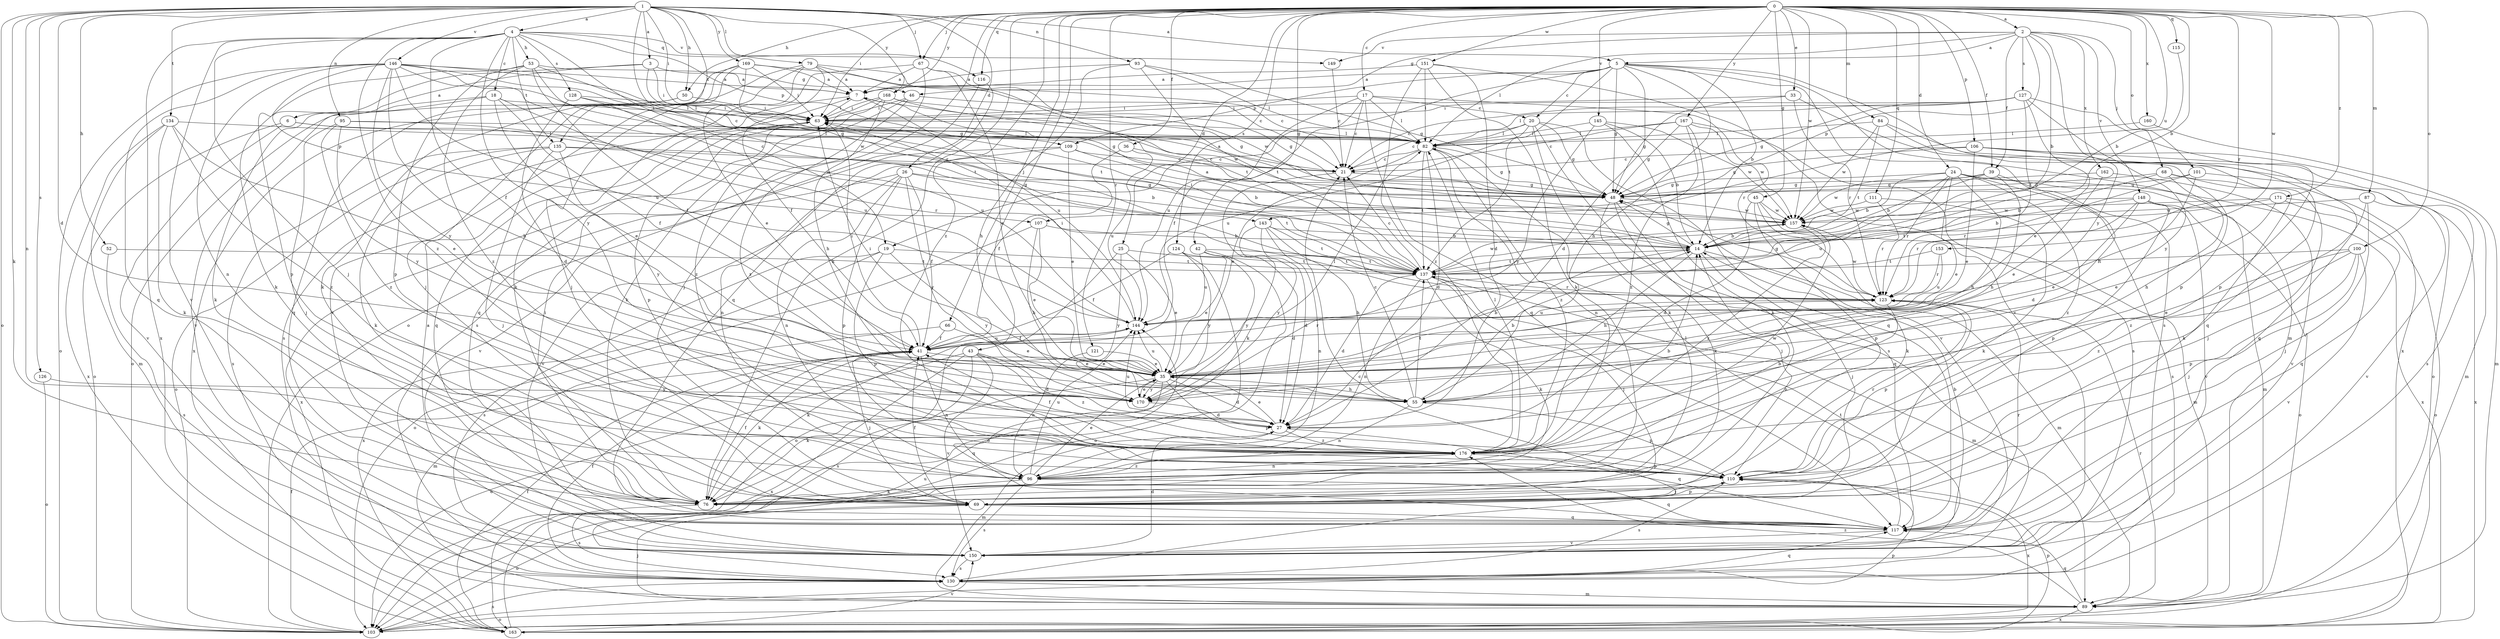 strict digraph  {
0;
1;
2;
3;
4;
5;
6;
7;
14;
17;
18;
19;
20;
21;
24;
25;
26;
27;
33;
35;
36;
39;
41;
42;
43;
45;
46;
48;
50;
52;
53;
55;
63;
66;
67;
68;
69;
76;
79;
82;
84;
87;
89;
93;
95;
96;
100;
101;
103;
106;
107;
109;
110;
111;
115;
116;
117;
121;
123;
124;
126;
127;
128;
130;
134;
135;
137;
143;
144;
145;
146;
148;
149;
150;
151;
153;
157;
160;
162;
163;
167;
168;
169;
170;
171;
176;
0 -> 2  [label=a];
0 -> 14  [label=b];
0 -> 17  [label=c];
0 -> 24  [label=d];
0 -> 25  [label=d];
0 -> 33  [label=e];
0 -> 36  [label=f];
0 -> 39  [label=f];
0 -> 42  [label=g];
0 -> 43  [label=g];
0 -> 45  [label=g];
0 -> 50  [label=h];
0 -> 63  [label=i];
0 -> 66  [label=j];
0 -> 67  [label=j];
0 -> 76  [label=k];
0 -> 84  [label=m];
0 -> 87  [label=m];
0 -> 100  [label=o];
0 -> 101  [label=o];
0 -> 103  [label=o];
0 -> 106  [label=p];
0 -> 111  [label=q];
0 -> 115  [label=q];
0 -> 116  [label=q];
0 -> 121  [label=r];
0 -> 123  [label=r];
0 -> 124  [label=s];
0 -> 143  [label=u];
0 -> 145  [label=v];
0 -> 151  [label=w];
0 -> 153  [label=w];
0 -> 157  [label=w];
0 -> 160  [label=x];
0 -> 167  [label=y];
0 -> 168  [label=y];
0 -> 171  [label=z];
0 -> 176  [label=z];
1 -> 3  [label=a];
1 -> 4  [label=a];
1 -> 5  [label=a];
1 -> 26  [label=d];
1 -> 27  [label=d];
1 -> 50  [label=h];
1 -> 52  [label=h];
1 -> 63  [label=i];
1 -> 67  [label=j];
1 -> 76  [label=k];
1 -> 79  [label=l];
1 -> 93  [label=n];
1 -> 95  [label=n];
1 -> 96  [label=n];
1 -> 103  [label=o];
1 -> 123  [label=r];
1 -> 126  [label=s];
1 -> 134  [label=t];
1 -> 135  [label=t];
1 -> 146  [label=v];
1 -> 168  [label=y];
1 -> 169  [label=y];
2 -> 5  [label=a];
2 -> 14  [label=b];
2 -> 39  [label=f];
2 -> 46  [label=g];
2 -> 68  [label=j];
2 -> 82  [label=l];
2 -> 107  [label=p];
2 -> 127  [label=s];
2 -> 148  [label=v];
2 -> 149  [label=v];
2 -> 162  [label=x];
2 -> 170  [label=y];
3 -> 6  [label=a];
3 -> 46  [label=g];
3 -> 63  [label=i];
3 -> 82  [label=l];
3 -> 107  [label=p];
4 -> 18  [label=c];
4 -> 19  [label=c];
4 -> 41  [label=f];
4 -> 53  [label=h];
4 -> 69  [label=j];
4 -> 109  [label=p];
4 -> 116  [label=q];
4 -> 128  [label=s];
4 -> 135  [label=t];
4 -> 149  [label=v];
4 -> 150  [label=v];
4 -> 163  [label=x];
4 -> 170  [label=y];
4 -> 176  [label=z];
5 -> 7  [label=a];
5 -> 14  [label=b];
5 -> 19  [label=c];
5 -> 20  [label=c];
5 -> 27  [label=d];
5 -> 48  [label=g];
5 -> 55  [label=h];
5 -> 89  [label=m];
5 -> 109  [label=p];
5 -> 130  [label=s];
5 -> 137  [label=t];
5 -> 163  [label=x];
6 -> 82  [label=l];
6 -> 103  [label=o];
6 -> 143  [label=u];
6 -> 150  [label=v];
7 -> 63  [label=i];
7 -> 130  [label=s];
7 -> 144  [label=u];
14 -> 7  [label=a];
14 -> 48  [label=g];
14 -> 55  [label=h];
14 -> 63  [label=i];
14 -> 69  [label=j];
14 -> 89  [label=m];
14 -> 137  [label=t];
17 -> 20  [label=c];
17 -> 21  [label=c];
17 -> 41  [label=f];
17 -> 63  [label=i];
17 -> 82  [label=l];
17 -> 117  [label=q];
17 -> 123  [label=r];
17 -> 144  [label=u];
18 -> 35  [label=e];
18 -> 41  [label=f];
18 -> 63  [label=i];
18 -> 76  [label=k];
18 -> 144  [label=u];
18 -> 150  [label=v];
19 -> 110  [label=p];
19 -> 130  [label=s];
19 -> 137  [label=t];
19 -> 163  [label=x];
19 -> 170  [label=y];
20 -> 21  [label=c];
20 -> 48  [label=g];
20 -> 76  [label=k];
20 -> 82  [label=l];
20 -> 130  [label=s];
20 -> 144  [label=u];
20 -> 150  [label=v];
21 -> 48  [label=g];
21 -> 76  [label=k];
24 -> 14  [label=b];
24 -> 35  [label=e];
24 -> 48  [label=g];
24 -> 55  [label=h];
24 -> 89  [label=m];
24 -> 123  [label=r];
24 -> 130  [label=s];
24 -> 144  [label=u];
24 -> 163  [label=x];
24 -> 176  [label=z];
25 -> 35  [label=e];
25 -> 103  [label=o];
25 -> 137  [label=t];
25 -> 170  [label=y];
26 -> 41  [label=f];
26 -> 48  [label=g];
26 -> 96  [label=n];
26 -> 110  [label=p];
26 -> 137  [label=t];
26 -> 150  [label=v];
26 -> 163  [label=x];
26 -> 170  [label=y];
27 -> 35  [label=e];
27 -> 89  [label=m];
27 -> 117  [label=q];
27 -> 144  [label=u];
27 -> 176  [label=z];
33 -> 48  [label=g];
33 -> 63  [label=i];
33 -> 110  [label=p];
33 -> 123  [label=r];
35 -> 14  [label=b];
35 -> 27  [label=d];
35 -> 55  [label=h];
35 -> 63  [label=i];
35 -> 76  [label=k];
35 -> 82  [label=l];
35 -> 110  [label=p];
35 -> 117  [label=q];
35 -> 144  [label=u];
35 -> 170  [label=y];
36 -> 21  [label=c];
36 -> 41  [label=f];
36 -> 144  [label=u];
39 -> 14  [label=b];
39 -> 27  [label=d];
39 -> 48  [label=g];
39 -> 55  [label=h];
39 -> 157  [label=w];
41 -> 35  [label=e];
41 -> 63  [label=i];
41 -> 69  [label=j];
41 -> 76  [label=k];
41 -> 96  [label=n];
41 -> 123  [label=r];
41 -> 144  [label=u];
42 -> 27  [label=d];
42 -> 35  [label=e];
42 -> 103  [label=o];
42 -> 137  [label=t];
42 -> 144  [label=u];
42 -> 170  [label=y];
43 -> 27  [label=d];
43 -> 35  [label=e];
43 -> 103  [label=o];
43 -> 130  [label=s];
43 -> 150  [label=v];
43 -> 163  [label=x];
43 -> 176  [label=z];
45 -> 27  [label=d];
45 -> 76  [label=k];
45 -> 89  [label=m];
45 -> 110  [label=p];
45 -> 157  [label=w];
46 -> 48  [label=g];
46 -> 63  [label=i];
46 -> 76  [label=k];
46 -> 176  [label=z];
48 -> 7  [label=a];
48 -> 69  [label=j];
48 -> 76  [label=k];
48 -> 117  [label=q];
48 -> 157  [label=w];
50 -> 63  [label=i];
50 -> 103  [label=o];
50 -> 117  [label=q];
52 -> 130  [label=s];
52 -> 137  [label=t];
53 -> 7  [label=a];
53 -> 41  [label=f];
53 -> 48  [label=g];
53 -> 76  [label=k];
53 -> 110  [label=p];
53 -> 137  [label=t];
53 -> 176  [label=z];
55 -> 14  [label=b];
55 -> 21  [label=c];
55 -> 96  [label=n];
55 -> 110  [label=p];
55 -> 137  [label=t];
63 -> 82  [label=l];
63 -> 110  [label=p];
63 -> 117  [label=q];
66 -> 35  [label=e];
66 -> 41  [label=f];
66 -> 89  [label=m];
67 -> 7  [label=a];
67 -> 35  [label=e];
67 -> 69  [label=j];
67 -> 76  [label=k];
67 -> 157  [label=w];
68 -> 14  [label=b];
68 -> 48  [label=g];
68 -> 55  [label=h];
68 -> 69  [label=j];
68 -> 76  [label=k];
69 -> 41  [label=f];
69 -> 103  [label=o];
69 -> 110  [label=p];
69 -> 117  [label=q];
76 -> 41  [label=f];
76 -> 63  [label=i];
76 -> 130  [label=s];
79 -> 7  [label=a];
79 -> 21  [label=c];
79 -> 35  [label=e];
79 -> 41  [label=f];
79 -> 69  [label=j];
79 -> 137  [label=t];
79 -> 150  [label=v];
82 -> 21  [label=c];
82 -> 27  [label=d];
82 -> 35  [label=e];
82 -> 48  [label=g];
82 -> 96  [label=n];
82 -> 137  [label=t];
82 -> 176  [label=z];
84 -> 82  [label=l];
84 -> 103  [label=o];
84 -> 117  [label=q];
84 -> 137  [label=t];
84 -> 157  [label=w];
87 -> 69  [label=j];
87 -> 150  [label=v];
87 -> 157  [label=w];
87 -> 176  [label=z];
89 -> 69  [label=j];
89 -> 103  [label=o];
89 -> 117  [label=q];
89 -> 123  [label=r];
89 -> 163  [label=x];
89 -> 176  [label=z];
93 -> 7  [label=a];
93 -> 48  [label=g];
93 -> 55  [label=h];
93 -> 82  [label=l];
93 -> 137  [label=t];
95 -> 69  [label=j];
95 -> 82  [label=l];
95 -> 123  [label=r];
95 -> 170  [label=y];
95 -> 176  [label=z];
96 -> 14  [label=b];
96 -> 35  [label=e];
96 -> 76  [label=k];
96 -> 117  [label=q];
96 -> 130  [label=s];
96 -> 144  [label=u];
96 -> 176  [label=z];
100 -> 35  [label=e];
100 -> 69  [label=j];
100 -> 110  [label=p];
100 -> 137  [label=t];
100 -> 150  [label=v];
100 -> 176  [label=z];
101 -> 41  [label=f];
101 -> 48  [label=g];
101 -> 123  [label=r];
101 -> 163  [label=x];
103 -> 41  [label=f];
103 -> 110  [label=p];
103 -> 130  [label=s];
106 -> 21  [label=c];
106 -> 35  [label=e];
106 -> 48  [label=g];
106 -> 89  [label=m];
106 -> 117  [label=q];
106 -> 130  [label=s];
107 -> 14  [label=b];
107 -> 35  [label=e];
107 -> 55  [label=h];
107 -> 103  [label=o];
109 -> 14  [label=b];
109 -> 21  [label=c];
109 -> 35  [label=e];
109 -> 96  [label=n];
109 -> 150  [label=v];
110 -> 69  [label=j];
110 -> 123  [label=r];
110 -> 130  [label=s];
110 -> 163  [label=x];
111 -> 76  [label=k];
111 -> 123  [label=r];
111 -> 157  [label=w];
115 -> 14  [label=b];
116 -> 117  [label=q];
116 -> 130  [label=s];
117 -> 14  [label=b];
117 -> 82  [label=l];
117 -> 123  [label=r];
117 -> 150  [label=v];
121 -> 35  [label=e];
121 -> 96  [label=n];
123 -> 48  [label=g];
123 -> 96  [label=n];
123 -> 110  [label=p];
123 -> 144  [label=u];
123 -> 157  [label=w];
124 -> 41  [label=f];
124 -> 103  [label=o];
124 -> 137  [label=t];
124 -> 170  [label=y];
126 -> 103  [label=o];
126 -> 170  [label=y];
127 -> 21  [label=c];
127 -> 35  [label=e];
127 -> 48  [label=g];
127 -> 63  [label=i];
127 -> 82  [label=l];
127 -> 110  [label=p];
127 -> 137  [label=t];
127 -> 170  [label=y];
128 -> 27  [label=d];
128 -> 48  [label=g];
128 -> 63  [label=i];
128 -> 144  [label=u];
130 -> 21  [label=c];
130 -> 41  [label=f];
130 -> 89  [label=m];
130 -> 117  [label=q];
134 -> 35  [label=e];
134 -> 76  [label=k];
134 -> 82  [label=l];
134 -> 89  [label=m];
134 -> 163  [label=x];
134 -> 176  [label=z];
135 -> 14  [label=b];
135 -> 21  [label=c];
135 -> 69  [label=j];
135 -> 76  [label=k];
135 -> 103  [label=o];
135 -> 130  [label=s];
135 -> 170  [label=y];
137 -> 21  [label=c];
137 -> 27  [label=d];
137 -> 69  [label=j];
137 -> 76  [label=k];
137 -> 89  [label=m];
137 -> 96  [label=n];
137 -> 123  [label=r];
137 -> 157  [label=w];
143 -> 14  [label=b];
143 -> 27  [label=d];
143 -> 55  [label=h];
143 -> 96  [label=n];
143 -> 137  [label=t];
143 -> 170  [label=y];
144 -> 41  [label=f];
144 -> 63  [label=i];
144 -> 76  [label=k];
145 -> 14  [label=b];
145 -> 76  [label=k];
145 -> 82  [label=l];
145 -> 157  [label=w];
145 -> 170  [label=y];
146 -> 7  [label=a];
146 -> 21  [label=c];
146 -> 48  [label=g];
146 -> 55  [label=h];
146 -> 82  [label=l];
146 -> 96  [label=n];
146 -> 103  [label=o];
146 -> 110  [label=p];
146 -> 117  [label=q];
146 -> 144  [label=u];
146 -> 157  [label=w];
146 -> 170  [label=y];
148 -> 14  [label=b];
148 -> 35  [label=e];
148 -> 103  [label=o];
148 -> 110  [label=p];
148 -> 123  [label=r];
148 -> 150  [label=v];
148 -> 157  [label=w];
149 -> 21  [label=c];
150 -> 7  [label=a];
150 -> 27  [label=d];
150 -> 130  [label=s];
150 -> 137  [label=t];
151 -> 7  [label=a];
151 -> 27  [label=d];
151 -> 76  [label=k];
151 -> 82  [label=l];
151 -> 150  [label=v];
151 -> 176  [label=z];
153 -> 123  [label=r];
153 -> 137  [label=t];
153 -> 144  [label=u];
157 -> 14  [label=b];
157 -> 176  [label=z];
160 -> 82  [label=l];
160 -> 89  [label=m];
162 -> 35  [label=e];
162 -> 48  [label=g];
162 -> 150  [label=v];
163 -> 41  [label=f];
163 -> 110  [label=p];
163 -> 144  [label=u];
163 -> 150  [label=v];
167 -> 21  [label=c];
167 -> 48  [label=g];
167 -> 82  [label=l];
167 -> 117  [label=q];
167 -> 130  [label=s];
167 -> 157  [label=w];
167 -> 176  [label=z];
168 -> 48  [label=g];
168 -> 55  [label=h];
168 -> 63  [label=i];
168 -> 117  [label=q];
168 -> 157  [label=w];
168 -> 176  [label=z];
169 -> 7  [label=a];
169 -> 21  [label=c];
169 -> 63  [label=i];
169 -> 69  [label=j];
169 -> 76  [label=k];
169 -> 137  [label=t];
169 -> 163  [label=x];
170 -> 27  [label=d];
170 -> 35  [label=e];
171 -> 35  [label=e];
171 -> 103  [label=o];
171 -> 117  [label=q];
171 -> 137  [label=t];
171 -> 157  [label=w];
176 -> 14  [label=b];
176 -> 41  [label=f];
176 -> 82  [label=l];
176 -> 96  [label=n];
176 -> 110  [label=p];
176 -> 157  [label=w];
}
